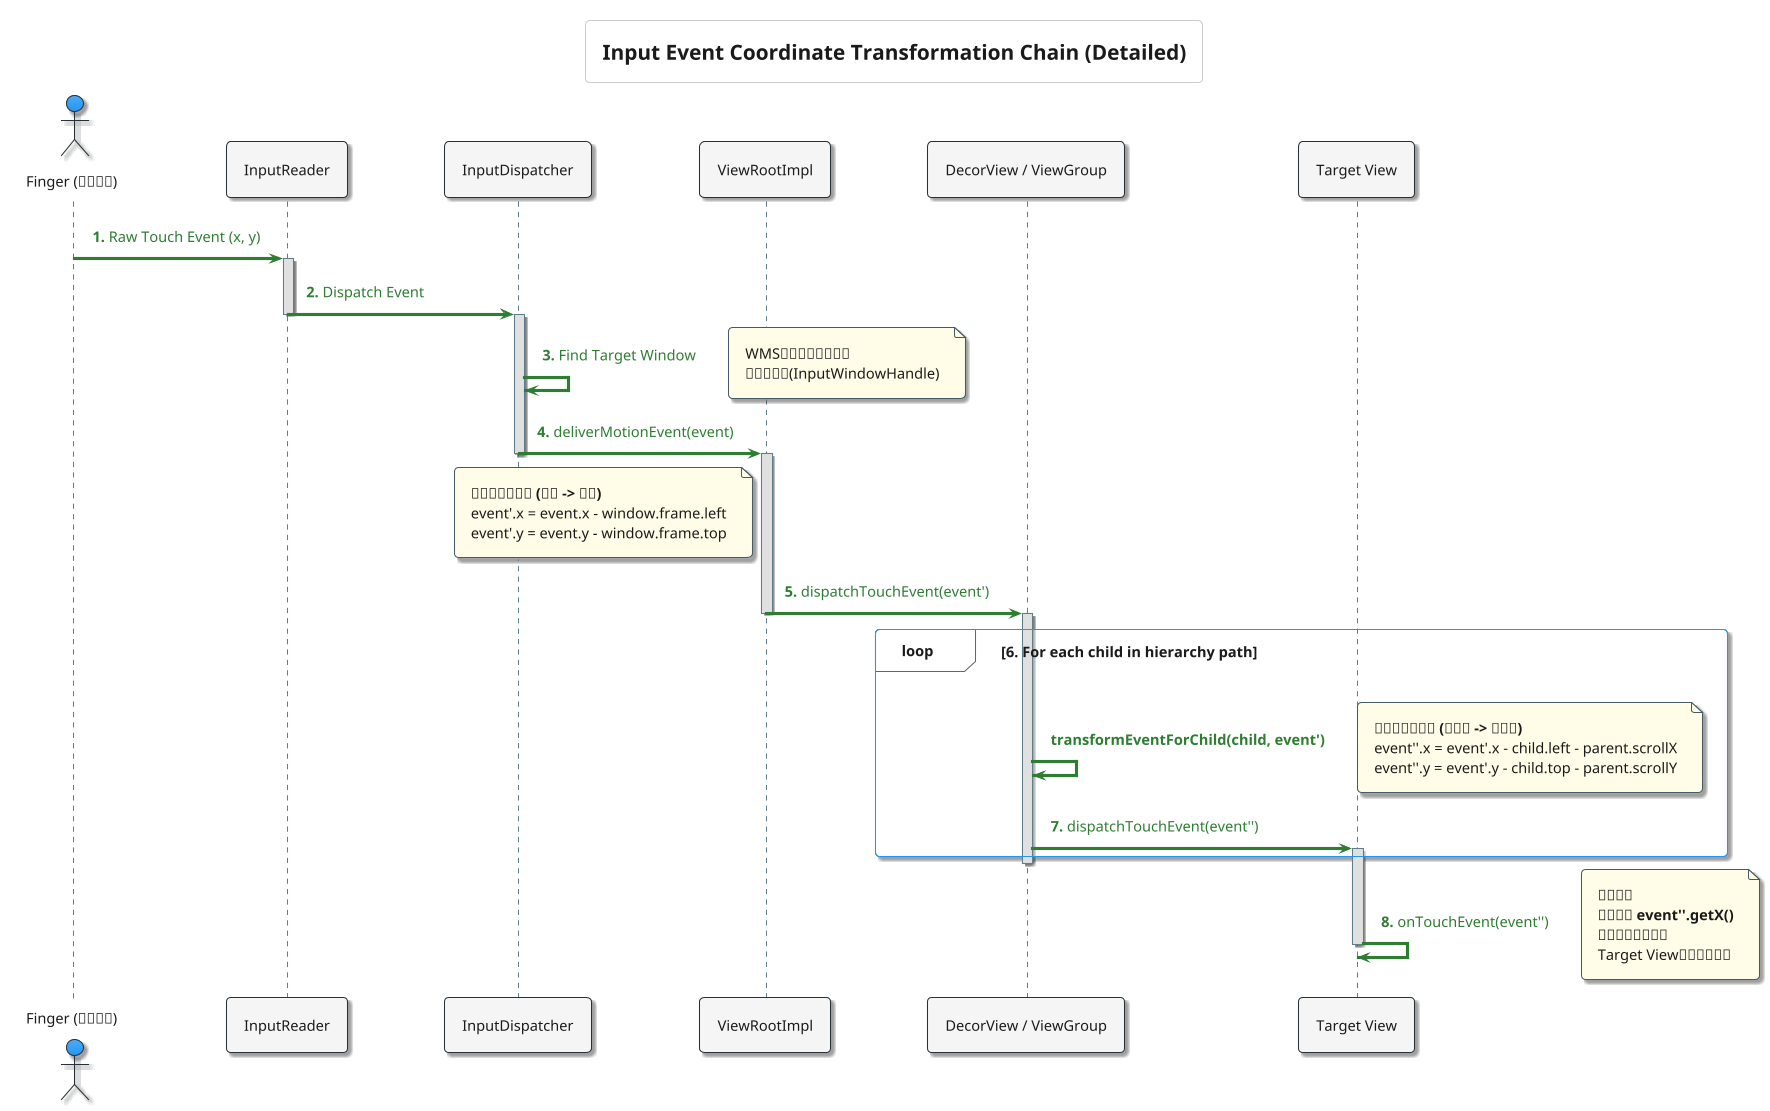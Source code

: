 @startuml
!theme materia

skinparam defaultFontName "Noto Sans"
skinparam defaultFontColor #1A1A1A
skinparam defaultFontSize 14
skinparam shadowing true

skinparam sequence {
    ArrowColor #2E7D32
    ArrowFontColor #2E7D32
    ActorBorderColor #263238
    ParticipantBorderColor #263238
    LifeLineBorderColor #607D8B
    LifeLineBackgroundColor #E0E0E0
    ParticipantBackgroundColor #F5F5F5
    ParticipantFontColor #1A1A1A
    BoxBorderColor #455A64
    BoxBackgroundColor #ECEFF1
}

skinparam note {
    BorderColor #455A64
    BackgroundColor #FFFDE7
    FontColor #1A1A1A
    Shadowing true
}

title Input Event Coordinate Transformation Chain (Detailed)

actor "Finger (用户触点)"

participant "InputReader"
participant "InputDispatcher"
participant "ViewRootImpl"
participant "DecorView / ViewGroup"
participant "Target View"

"Finger (用户触点)" -> "InputReader": <b>1.</b> Raw Touch Event (x, y)
activate "InputReader"
"InputReader" -> "InputDispatcher": <b>2.</b> Dispatch Event
deactivate "InputReader"
activate "InputDispatcher"

"InputDispatcher" -> "InputDispatcher": <b>3.</b> Find Target Window
note right: WMS提供了所有窗口的\n可触摸区域(InputWindowHandle)

"InputDispatcher" -> "ViewRootImpl": <b>4.</b> deliverMotionEvent(event)
note left of "ViewRootImpl"
  <b>第一次坐标转换 (屏幕 -> 窗口)</b>
  event'.x = event.x - window.frame.left
  event'.y = event.y - window.frame.top
end note
deactivate "InputDispatcher"

activate "ViewRootImpl"
"ViewRootImpl" -> "DecorView / ViewGroup": <b>5.</b> dispatchTouchEvent(event')
deactivate "ViewRootImpl"
activate "DecorView / ViewGroup"

loop <b>6.</b> For each child in hierarchy path
    "DecorView / ViewGroup" -> "DecorView / ViewGroup": <b>transformEventForChild(child, event')</b>
    note right
      <b>第二次坐标转换 (父视图 -> 子视图)</b>
      event''.x = event'.x - child.left - parent.scrollX
      event''.y = event'.y - child.top - parent.scrollY
    end note

    "DecorView / ViewGroup" -> "Target View": <b>7.</b> dispatchTouchEvent(event'')
    activate "Target View"
end
deactivate "DecorView / ViewGroup"

"Target View" -> "Target View": <b>8.</b> onTouchEvent(event'')
note right
  <b>最终坐标</b>
  此时调用 <b>event''.getX()</b>
  得到的就是相对于
  Target View左上角的坐标
end note
deactivate "Target View"

@enduml